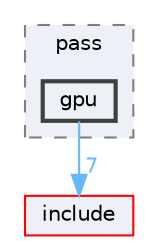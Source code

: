 digraph "src/pass/gpu"
{
 // LATEX_PDF_SIZE
  bgcolor="transparent";
  edge [fontname=Helvetica,fontsize=10,labelfontname=Helvetica,labelfontsize=10];
  node [fontname=Helvetica,fontsize=10,shape=box,height=0.2,width=0.4];
  compound=true
  subgraph clusterdir_dc2ef78247b46daa8dd3bad222b57cf7 {
    graph [ bgcolor="#edf0f7", pencolor="grey50", label="pass", fontname=Helvetica,fontsize=10 style="filled,dashed", URL="dir_dc2ef78247b46daa8dd3bad222b57cf7.html",tooltip=""]
  dir_c63248d7503d1ef565f2698c9b5ca3e8 [label="gpu", fillcolor="#edf0f7", color="grey25", style="filled,bold", URL="dir_c63248d7503d1ef565f2698c9b5ca3e8.html",tooltip=""];
  }
  dir_d44c64559bbebec7f509842c48db8b23 [label="include", fillcolor="#edf0f7", color="red", style="filled", URL="dir_d44c64559bbebec7f509842c48db8b23.html",tooltip=""];
  dir_c63248d7503d1ef565f2698c9b5ca3e8->dir_d44c64559bbebec7f509842c48db8b23 [headlabel="7", labeldistance=1.5 headhref="dir_000016_000017.html" color="steelblue1" fontcolor="steelblue1"];
}
